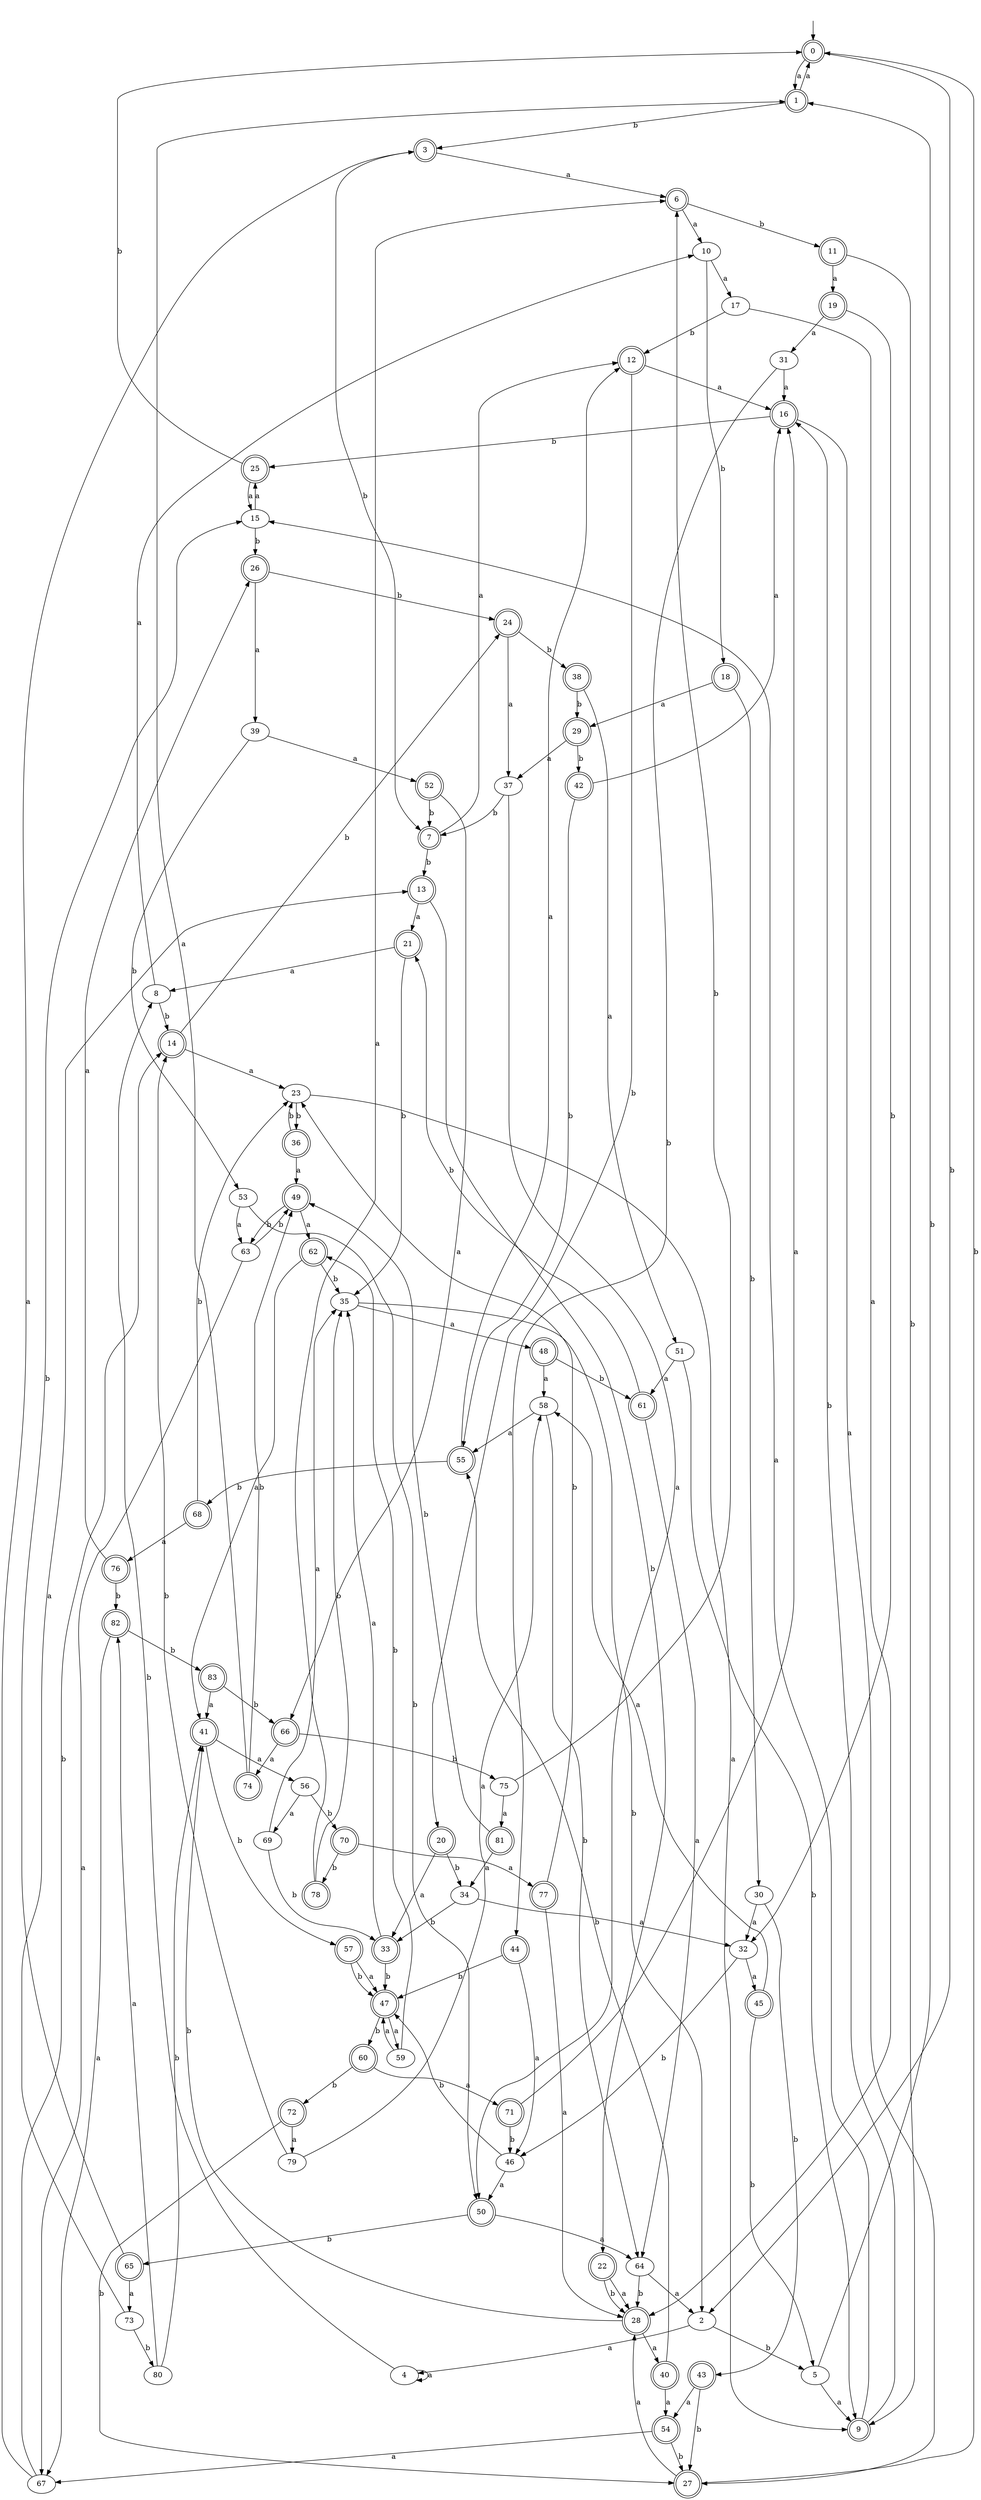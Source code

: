 digraph RandomDFA {
  __start0 [label="", shape=none];
  __start0 -> 0 [label=""];
  0 [shape=circle] [shape=doublecircle]
  0 -> 1 [label="a"]
  0 -> 2 [label="b"]
  1 [shape=doublecircle]
  1 -> 0 [label="a"]
  1 -> 3 [label="b"]
  2
  2 -> 4 [label="a"]
  2 -> 5 [label="b"]
  3 [shape=doublecircle]
  3 -> 6 [label="a"]
  3 -> 7 [label="b"]
  4
  4 -> 4 [label="a"]
  4 -> 8 [label="b"]
  5
  5 -> 9 [label="a"]
  5 -> 1 [label="b"]
  6 [shape=doublecircle]
  6 -> 10 [label="a"]
  6 -> 11 [label="b"]
  7 [shape=doublecircle]
  7 -> 12 [label="a"]
  7 -> 13 [label="b"]
  8
  8 -> 10 [label="a"]
  8 -> 14 [label="b"]
  9 [shape=doublecircle]
  9 -> 15 [label="a"]
  9 -> 16 [label="b"]
  10
  10 -> 17 [label="a"]
  10 -> 18 [label="b"]
  11 [shape=doublecircle]
  11 -> 19 [label="a"]
  11 -> 9 [label="b"]
  12 [shape=doublecircle]
  12 -> 16 [label="a"]
  12 -> 20 [label="b"]
  13 [shape=doublecircle]
  13 -> 21 [label="a"]
  13 -> 22 [label="b"]
  14 [shape=doublecircle]
  14 -> 23 [label="a"]
  14 -> 24 [label="b"]
  15
  15 -> 25 [label="a"]
  15 -> 26 [label="b"]
  16 [shape=doublecircle]
  16 -> 27 [label="a"]
  16 -> 25 [label="b"]
  17
  17 -> 28 [label="a"]
  17 -> 12 [label="b"]
  18 [shape=doublecircle]
  18 -> 29 [label="a"]
  18 -> 30 [label="b"]
  19 [shape=doublecircle]
  19 -> 31 [label="a"]
  19 -> 32 [label="b"]
  20 [shape=doublecircle]
  20 -> 33 [label="a"]
  20 -> 34 [label="b"]
  21 [shape=doublecircle]
  21 -> 8 [label="a"]
  21 -> 35 [label="b"]
  22 [shape=doublecircle]
  22 -> 28 [label="a"]
  22 -> 28 [label="b"]
  23
  23 -> 9 [label="a"]
  23 -> 36 [label="b"]
  24 [shape=doublecircle]
  24 -> 37 [label="a"]
  24 -> 38 [label="b"]
  25 [shape=doublecircle]
  25 -> 15 [label="a"]
  25 -> 0 [label="b"]
  26 [shape=doublecircle]
  26 -> 39 [label="a"]
  26 -> 24 [label="b"]
  27 [shape=doublecircle]
  27 -> 28 [label="a"]
  27 -> 0 [label="b"]
  28 [shape=doublecircle]
  28 -> 40 [label="a"]
  28 -> 41 [label="b"]
  29 [shape=doublecircle]
  29 -> 37 [label="a"]
  29 -> 42 [label="b"]
  30
  30 -> 32 [label="a"]
  30 -> 43 [label="b"]
  31
  31 -> 16 [label="a"]
  31 -> 44 [label="b"]
  32
  32 -> 45 [label="a"]
  32 -> 46 [label="b"]
  33 [shape=doublecircle]
  33 -> 35 [label="a"]
  33 -> 47 [label="b"]
  34
  34 -> 32 [label="a"]
  34 -> 33 [label="b"]
  35
  35 -> 48 [label="a"]
  35 -> 2 [label="b"]
  36 [shape=doublecircle]
  36 -> 49 [label="a"]
  36 -> 23 [label="b"]
  37
  37 -> 50 [label="a"]
  37 -> 7 [label="b"]
  38 [shape=doublecircle]
  38 -> 51 [label="a"]
  38 -> 29 [label="b"]
  39
  39 -> 52 [label="a"]
  39 -> 53 [label="b"]
  40 [shape=doublecircle]
  40 -> 54 [label="a"]
  40 -> 55 [label="b"]
  41 [shape=doublecircle]
  41 -> 56 [label="a"]
  41 -> 57 [label="b"]
  42 [shape=doublecircle]
  42 -> 16 [label="a"]
  42 -> 55 [label="b"]
  43 [shape=doublecircle]
  43 -> 54 [label="a"]
  43 -> 27 [label="b"]
  44 [shape=doublecircle]
  44 -> 46 [label="a"]
  44 -> 47 [label="b"]
  45 [shape=doublecircle]
  45 -> 58 [label="a"]
  45 -> 5 [label="b"]
  46
  46 -> 50 [label="a"]
  46 -> 47 [label="b"]
  47 [shape=doublecircle]
  47 -> 59 [label="a"]
  47 -> 60 [label="b"]
  48 [shape=doublecircle]
  48 -> 58 [label="a"]
  48 -> 61 [label="b"]
  49 [shape=doublecircle]
  49 -> 62 [label="a"]
  49 -> 63 [label="b"]
  50 [shape=doublecircle]
  50 -> 64 [label="a"]
  50 -> 65 [label="b"]
  51
  51 -> 61 [label="a"]
  51 -> 9 [label="b"]
  52 [shape=doublecircle]
  52 -> 66 [label="a"]
  52 -> 7 [label="b"]
  53
  53 -> 63 [label="a"]
  53 -> 50 [label="b"]
  54 [shape=doublecircle]
  54 -> 67 [label="a"]
  54 -> 27 [label="b"]
  55 [shape=doublecircle]
  55 -> 12 [label="a"]
  55 -> 68 [label="b"]
  56
  56 -> 69 [label="a"]
  56 -> 70 [label="b"]
  57 [shape=doublecircle]
  57 -> 47 [label="a"]
  57 -> 47 [label="b"]
  58
  58 -> 55 [label="a"]
  58 -> 64 [label="b"]
  59
  59 -> 47 [label="a"]
  59 -> 62 [label="b"]
  60 [shape=doublecircle]
  60 -> 71 [label="a"]
  60 -> 72 [label="b"]
  61 [shape=doublecircle]
  61 -> 64 [label="a"]
  61 -> 21 [label="b"]
  62 [shape=doublecircle]
  62 -> 41 [label="a"]
  62 -> 35 [label="b"]
  63
  63 -> 67 [label="a"]
  63 -> 49 [label="b"]
  64
  64 -> 2 [label="a"]
  64 -> 28 [label="b"]
  65 [shape=doublecircle]
  65 -> 73 [label="a"]
  65 -> 15 [label="b"]
  66 [shape=doublecircle]
  66 -> 74 [label="a"]
  66 -> 75 [label="b"]
  67
  67 -> 3 [label="a"]
  67 -> 14 [label="b"]
  68 [shape=doublecircle]
  68 -> 76 [label="a"]
  68 -> 23 [label="b"]
  69
  69 -> 35 [label="a"]
  69 -> 33 [label="b"]
  70 [shape=doublecircle]
  70 -> 77 [label="a"]
  70 -> 78 [label="b"]
  71 [shape=doublecircle]
  71 -> 16 [label="a"]
  71 -> 46 [label="b"]
  72 [shape=doublecircle]
  72 -> 79 [label="a"]
  72 -> 27 [label="b"]
  73
  73 -> 13 [label="a"]
  73 -> 80 [label="b"]
  74 [shape=doublecircle]
  74 -> 1 [label="a"]
  74 -> 49 [label="b"]
  75
  75 -> 81 [label="a"]
  75 -> 6 [label="b"]
  76 [shape=doublecircle]
  76 -> 26 [label="a"]
  76 -> 82 [label="b"]
  77 [shape=doublecircle]
  77 -> 28 [label="a"]
  77 -> 23 [label="b"]
  78 [shape=doublecircle]
  78 -> 6 [label="a"]
  78 -> 35 [label="b"]
  79
  79 -> 58 [label="a"]
  79 -> 14 [label="b"]
  80
  80 -> 82 [label="a"]
  80 -> 41 [label="b"]
  81 [shape=doublecircle]
  81 -> 34 [label="a"]
  81 -> 49 [label="b"]
  82 [shape=doublecircle]
  82 -> 67 [label="a"]
  82 -> 83 [label="b"]
  83 [shape=doublecircle]
  83 -> 41 [label="a"]
  83 -> 66 [label="b"]
}
